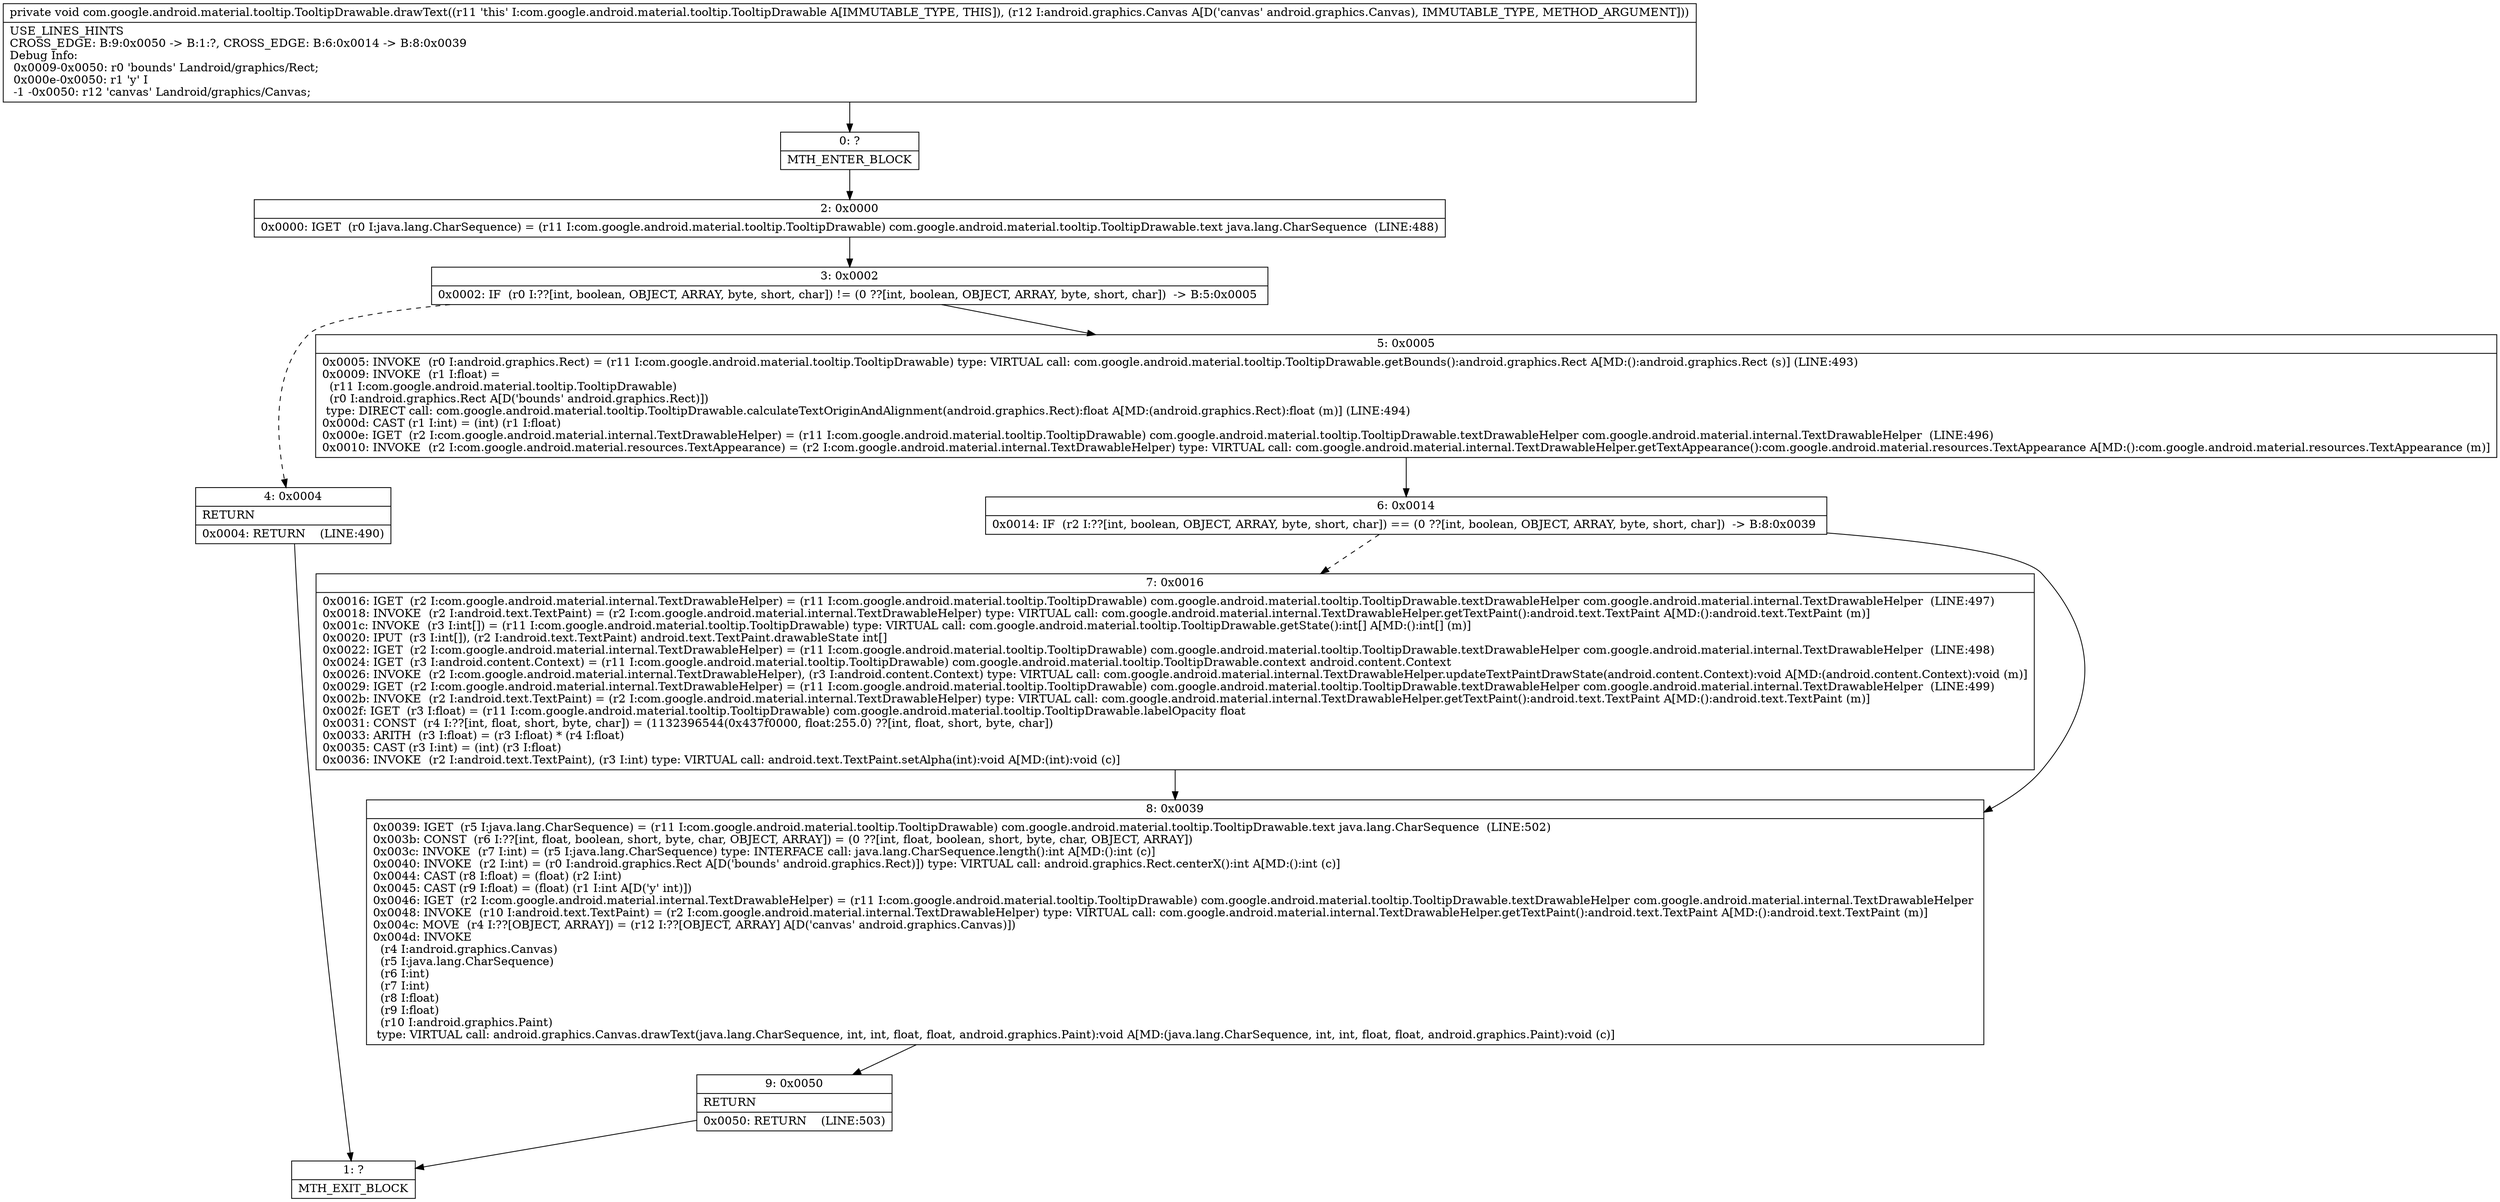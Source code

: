 digraph "CFG forcom.google.android.material.tooltip.TooltipDrawable.drawText(Landroid\/graphics\/Canvas;)V" {
Node_0 [shape=record,label="{0\:\ ?|MTH_ENTER_BLOCK\l}"];
Node_2 [shape=record,label="{2\:\ 0x0000|0x0000: IGET  (r0 I:java.lang.CharSequence) = (r11 I:com.google.android.material.tooltip.TooltipDrawable) com.google.android.material.tooltip.TooltipDrawable.text java.lang.CharSequence  (LINE:488)\l}"];
Node_3 [shape=record,label="{3\:\ 0x0002|0x0002: IF  (r0 I:??[int, boolean, OBJECT, ARRAY, byte, short, char]) != (0 ??[int, boolean, OBJECT, ARRAY, byte, short, char])  \-\> B:5:0x0005 \l}"];
Node_4 [shape=record,label="{4\:\ 0x0004|RETURN\l|0x0004: RETURN    (LINE:490)\l}"];
Node_1 [shape=record,label="{1\:\ ?|MTH_EXIT_BLOCK\l}"];
Node_5 [shape=record,label="{5\:\ 0x0005|0x0005: INVOKE  (r0 I:android.graphics.Rect) = (r11 I:com.google.android.material.tooltip.TooltipDrawable) type: VIRTUAL call: com.google.android.material.tooltip.TooltipDrawable.getBounds():android.graphics.Rect A[MD:():android.graphics.Rect (s)] (LINE:493)\l0x0009: INVOKE  (r1 I:float) = \l  (r11 I:com.google.android.material.tooltip.TooltipDrawable)\l  (r0 I:android.graphics.Rect A[D('bounds' android.graphics.Rect)])\l type: DIRECT call: com.google.android.material.tooltip.TooltipDrawable.calculateTextOriginAndAlignment(android.graphics.Rect):float A[MD:(android.graphics.Rect):float (m)] (LINE:494)\l0x000d: CAST (r1 I:int) = (int) (r1 I:float) \l0x000e: IGET  (r2 I:com.google.android.material.internal.TextDrawableHelper) = (r11 I:com.google.android.material.tooltip.TooltipDrawable) com.google.android.material.tooltip.TooltipDrawable.textDrawableHelper com.google.android.material.internal.TextDrawableHelper  (LINE:496)\l0x0010: INVOKE  (r2 I:com.google.android.material.resources.TextAppearance) = (r2 I:com.google.android.material.internal.TextDrawableHelper) type: VIRTUAL call: com.google.android.material.internal.TextDrawableHelper.getTextAppearance():com.google.android.material.resources.TextAppearance A[MD:():com.google.android.material.resources.TextAppearance (m)]\l}"];
Node_6 [shape=record,label="{6\:\ 0x0014|0x0014: IF  (r2 I:??[int, boolean, OBJECT, ARRAY, byte, short, char]) == (0 ??[int, boolean, OBJECT, ARRAY, byte, short, char])  \-\> B:8:0x0039 \l}"];
Node_7 [shape=record,label="{7\:\ 0x0016|0x0016: IGET  (r2 I:com.google.android.material.internal.TextDrawableHelper) = (r11 I:com.google.android.material.tooltip.TooltipDrawable) com.google.android.material.tooltip.TooltipDrawable.textDrawableHelper com.google.android.material.internal.TextDrawableHelper  (LINE:497)\l0x0018: INVOKE  (r2 I:android.text.TextPaint) = (r2 I:com.google.android.material.internal.TextDrawableHelper) type: VIRTUAL call: com.google.android.material.internal.TextDrawableHelper.getTextPaint():android.text.TextPaint A[MD:():android.text.TextPaint (m)]\l0x001c: INVOKE  (r3 I:int[]) = (r11 I:com.google.android.material.tooltip.TooltipDrawable) type: VIRTUAL call: com.google.android.material.tooltip.TooltipDrawable.getState():int[] A[MD:():int[] (m)]\l0x0020: IPUT  (r3 I:int[]), (r2 I:android.text.TextPaint) android.text.TextPaint.drawableState int[] \l0x0022: IGET  (r2 I:com.google.android.material.internal.TextDrawableHelper) = (r11 I:com.google.android.material.tooltip.TooltipDrawable) com.google.android.material.tooltip.TooltipDrawable.textDrawableHelper com.google.android.material.internal.TextDrawableHelper  (LINE:498)\l0x0024: IGET  (r3 I:android.content.Context) = (r11 I:com.google.android.material.tooltip.TooltipDrawable) com.google.android.material.tooltip.TooltipDrawable.context android.content.Context \l0x0026: INVOKE  (r2 I:com.google.android.material.internal.TextDrawableHelper), (r3 I:android.content.Context) type: VIRTUAL call: com.google.android.material.internal.TextDrawableHelper.updateTextPaintDrawState(android.content.Context):void A[MD:(android.content.Context):void (m)]\l0x0029: IGET  (r2 I:com.google.android.material.internal.TextDrawableHelper) = (r11 I:com.google.android.material.tooltip.TooltipDrawable) com.google.android.material.tooltip.TooltipDrawable.textDrawableHelper com.google.android.material.internal.TextDrawableHelper  (LINE:499)\l0x002b: INVOKE  (r2 I:android.text.TextPaint) = (r2 I:com.google.android.material.internal.TextDrawableHelper) type: VIRTUAL call: com.google.android.material.internal.TextDrawableHelper.getTextPaint():android.text.TextPaint A[MD:():android.text.TextPaint (m)]\l0x002f: IGET  (r3 I:float) = (r11 I:com.google.android.material.tooltip.TooltipDrawable) com.google.android.material.tooltip.TooltipDrawable.labelOpacity float \l0x0031: CONST  (r4 I:??[int, float, short, byte, char]) = (1132396544(0x437f0000, float:255.0) ??[int, float, short, byte, char]) \l0x0033: ARITH  (r3 I:float) = (r3 I:float) * (r4 I:float) \l0x0035: CAST (r3 I:int) = (int) (r3 I:float) \l0x0036: INVOKE  (r2 I:android.text.TextPaint), (r3 I:int) type: VIRTUAL call: android.text.TextPaint.setAlpha(int):void A[MD:(int):void (c)]\l}"];
Node_8 [shape=record,label="{8\:\ 0x0039|0x0039: IGET  (r5 I:java.lang.CharSequence) = (r11 I:com.google.android.material.tooltip.TooltipDrawable) com.google.android.material.tooltip.TooltipDrawable.text java.lang.CharSequence  (LINE:502)\l0x003b: CONST  (r6 I:??[int, float, boolean, short, byte, char, OBJECT, ARRAY]) = (0 ??[int, float, boolean, short, byte, char, OBJECT, ARRAY]) \l0x003c: INVOKE  (r7 I:int) = (r5 I:java.lang.CharSequence) type: INTERFACE call: java.lang.CharSequence.length():int A[MD:():int (c)]\l0x0040: INVOKE  (r2 I:int) = (r0 I:android.graphics.Rect A[D('bounds' android.graphics.Rect)]) type: VIRTUAL call: android.graphics.Rect.centerX():int A[MD:():int (c)]\l0x0044: CAST (r8 I:float) = (float) (r2 I:int) \l0x0045: CAST (r9 I:float) = (float) (r1 I:int A[D('y' int)]) \l0x0046: IGET  (r2 I:com.google.android.material.internal.TextDrawableHelper) = (r11 I:com.google.android.material.tooltip.TooltipDrawable) com.google.android.material.tooltip.TooltipDrawable.textDrawableHelper com.google.android.material.internal.TextDrawableHelper \l0x0048: INVOKE  (r10 I:android.text.TextPaint) = (r2 I:com.google.android.material.internal.TextDrawableHelper) type: VIRTUAL call: com.google.android.material.internal.TextDrawableHelper.getTextPaint():android.text.TextPaint A[MD:():android.text.TextPaint (m)]\l0x004c: MOVE  (r4 I:??[OBJECT, ARRAY]) = (r12 I:??[OBJECT, ARRAY] A[D('canvas' android.graphics.Canvas)]) \l0x004d: INVOKE  \l  (r4 I:android.graphics.Canvas)\l  (r5 I:java.lang.CharSequence)\l  (r6 I:int)\l  (r7 I:int)\l  (r8 I:float)\l  (r9 I:float)\l  (r10 I:android.graphics.Paint)\l type: VIRTUAL call: android.graphics.Canvas.drawText(java.lang.CharSequence, int, int, float, float, android.graphics.Paint):void A[MD:(java.lang.CharSequence, int, int, float, float, android.graphics.Paint):void (c)]\l}"];
Node_9 [shape=record,label="{9\:\ 0x0050|RETURN\l|0x0050: RETURN    (LINE:503)\l}"];
MethodNode[shape=record,label="{private void com.google.android.material.tooltip.TooltipDrawable.drawText((r11 'this' I:com.google.android.material.tooltip.TooltipDrawable A[IMMUTABLE_TYPE, THIS]), (r12 I:android.graphics.Canvas A[D('canvas' android.graphics.Canvas), IMMUTABLE_TYPE, METHOD_ARGUMENT]))  | USE_LINES_HINTS\lCROSS_EDGE: B:9:0x0050 \-\> B:1:?, CROSS_EDGE: B:6:0x0014 \-\> B:8:0x0039\lDebug Info:\l  0x0009\-0x0050: r0 'bounds' Landroid\/graphics\/Rect;\l  0x000e\-0x0050: r1 'y' I\l  \-1 \-0x0050: r12 'canvas' Landroid\/graphics\/Canvas;\l}"];
MethodNode -> Node_0;Node_0 -> Node_2;
Node_2 -> Node_3;
Node_3 -> Node_4[style=dashed];
Node_3 -> Node_5;
Node_4 -> Node_1;
Node_5 -> Node_6;
Node_6 -> Node_7[style=dashed];
Node_6 -> Node_8;
Node_7 -> Node_8;
Node_8 -> Node_9;
Node_9 -> Node_1;
}

